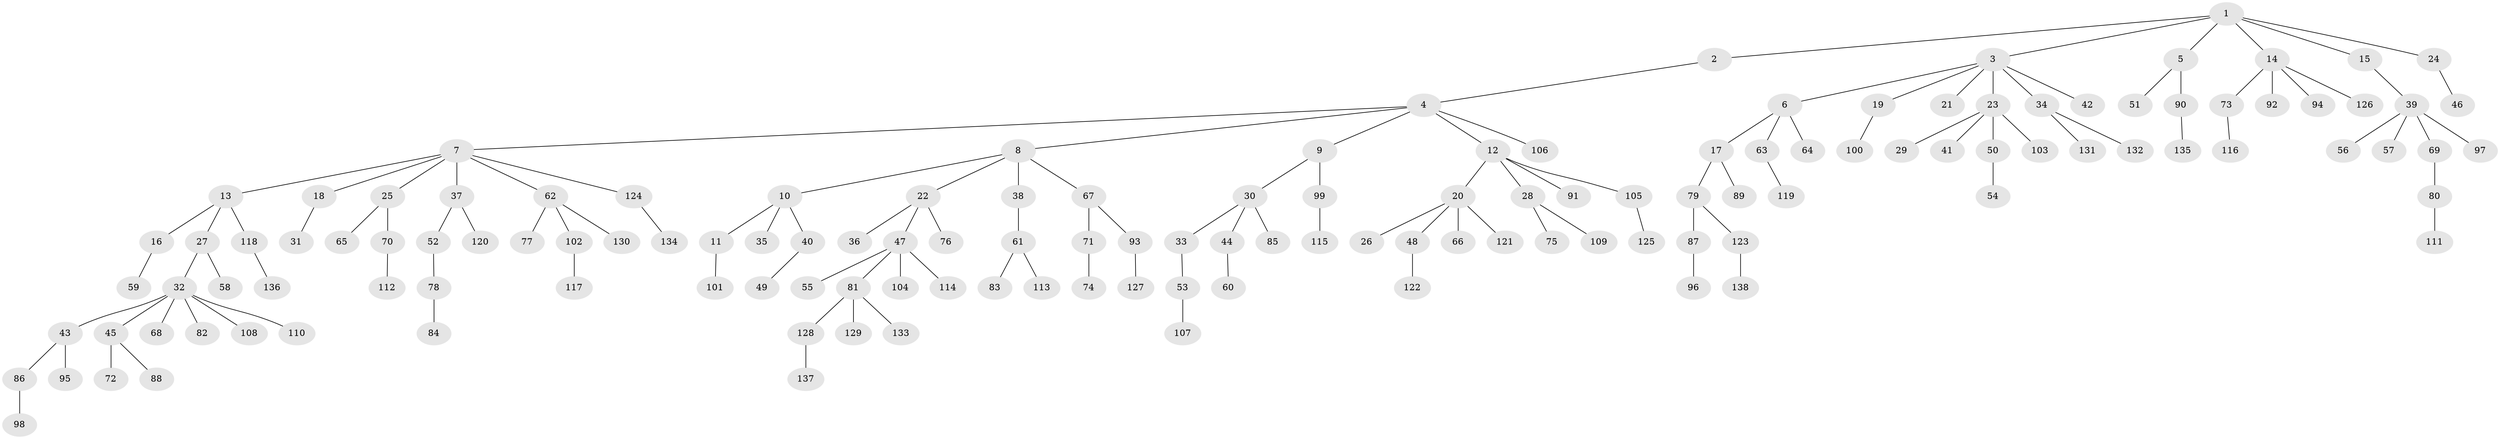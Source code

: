 // Generated by graph-tools (version 1.1) at 2025/53/03/09/25 04:53:02]
// undirected, 138 vertices, 137 edges
graph export_dot {
graph [start="1"]
  node [color=gray90,style=filled];
  1;
  2;
  3;
  4;
  5;
  6;
  7;
  8;
  9;
  10;
  11;
  12;
  13;
  14;
  15;
  16;
  17;
  18;
  19;
  20;
  21;
  22;
  23;
  24;
  25;
  26;
  27;
  28;
  29;
  30;
  31;
  32;
  33;
  34;
  35;
  36;
  37;
  38;
  39;
  40;
  41;
  42;
  43;
  44;
  45;
  46;
  47;
  48;
  49;
  50;
  51;
  52;
  53;
  54;
  55;
  56;
  57;
  58;
  59;
  60;
  61;
  62;
  63;
  64;
  65;
  66;
  67;
  68;
  69;
  70;
  71;
  72;
  73;
  74;
  75;
  76;
  77;
  78;
  79;
  80;
  81;
  82;
  83;
  84;
  85;
  86;
  87;
  88;
  89;
  90;
  91;
  92;
  93;
  94;
  95;
  96;
  97;
  98;
  99;
  100;
  101;
  102;
  103;
  104;
  105;
  106;
  107;
  108;
  109;
  110;
  111;
  112;
  113;
  114;
  115;
  116;
  117;
  118;
  119;
  120;
  121;
  122;
  123;
  124;
  125;
  126;
  127;
  128;
  129;
  130;
  131;
  132;
  133;
  134;
  135;
  136;
  137;
  138;
  1 -- 2;
  1 -- 3;
  1 -- 5;
  1 -- 14;
  1 -- 15;
  1 -- 24;
  2 -- 4;
  3 -- 6;
  3 -- 19;
  3 -- 21;
  3 -- 23;
  3 -- 34;
  3 -- 42;
  4 -- 7;
  4 -- 8;
  4 -- 9;
  4 -- 12;
  4 -- 106;
  5 -- 51;
  5 -- 90;
  6 -- 17;
  6 -- 63;
  6 -- 64;
  7 -- 13;
  7 -- 18;
  7 -- 25;
  7 -- 37;
  7 -- 62;
  7 -- 124;
  8 -- 10;
  8 -- 22;
  8 -- 38;
  8 -- 67;
  9 -- 30;
  9 -- 99;
  10 -- 11;
  10 -- 35;
  10 -- 40;
  11 -- 101;
  12 -- 20;
  12 -- 28;
  12 -- 91;
  12 -- 105;
  13 -- 16;
  13 -- 27;
  13 -- 118;
  14 -- 73;
  14 -- 92;
  14 -- 94;
  14 -- 126;
  15 -- 39;
  16 -- 59;
  17 -- 79;
  17 -- 89;
  18 -- 31;
  19 -- 100;
  20 -- 26;
  20 -- 48;
  20 -- 66;
  20 -- 121;
  22 -- 36;
  22 -- 47;
  22 -- 76;
  23 -- 29;
  23 -- 41;
  23 -- 50;
  23 -- 103;
  24 -- 46;
  25 -- 65;
  25 -- 70;
  27 -- 32;
  27 -- 58;
  28 -- 75;
  28 -- 109;
  30 -- 33;
  30 -- 44;
  30 -- 85;
  32 -- 43;
  32 -- 45;
  32 -- 68;
  32 -- 82;
  32 -- 108;
  32 -- 110;
  33 -- 53;
  34 -- 131;
  34 -- 132;
  37 -- 52;
  37 -- 120;
  38 -- 61;
  39 -- 56;
  39 -- 57;
  39 -- 69;
  39 -- 97;
  40 -- 49;
  43 -- 86;
  43 -- 95;
  44 -- 60;
  45 -- 72;
  45 -- 88;
  47 -- 55;
  47 -- 81;
  47 -- 104;
  47 -- 114;
  48 -- 122;
  50 -- 54;
  52 -- 78;
  53 -- 107;
  61 -- 83;
  61 -- 113;
  62 -- 77;
  62 -- 102;
  62 -- 130;
  63 -- 119;
  67 -- 71;
  67 -- 93;
  69 -- 80;
  70 -- 112;
  71 -- 74;
  73 -- 116;
  78 -- 84;
  79 -- 87;
  79 -- 123;
  80 -- 111;
  81 -- 128;
  81 -- 129;
  81 -- 133;
  86 -- 98;
  87 -- 96;
  90 -- 135;
  93 -- 127;
  99 -- 115;
  102 -- 117;
  105 -- 125;
  118 -- 136;
  123 -- 138;
  124 -- 134;
  128 -- 137;
}
